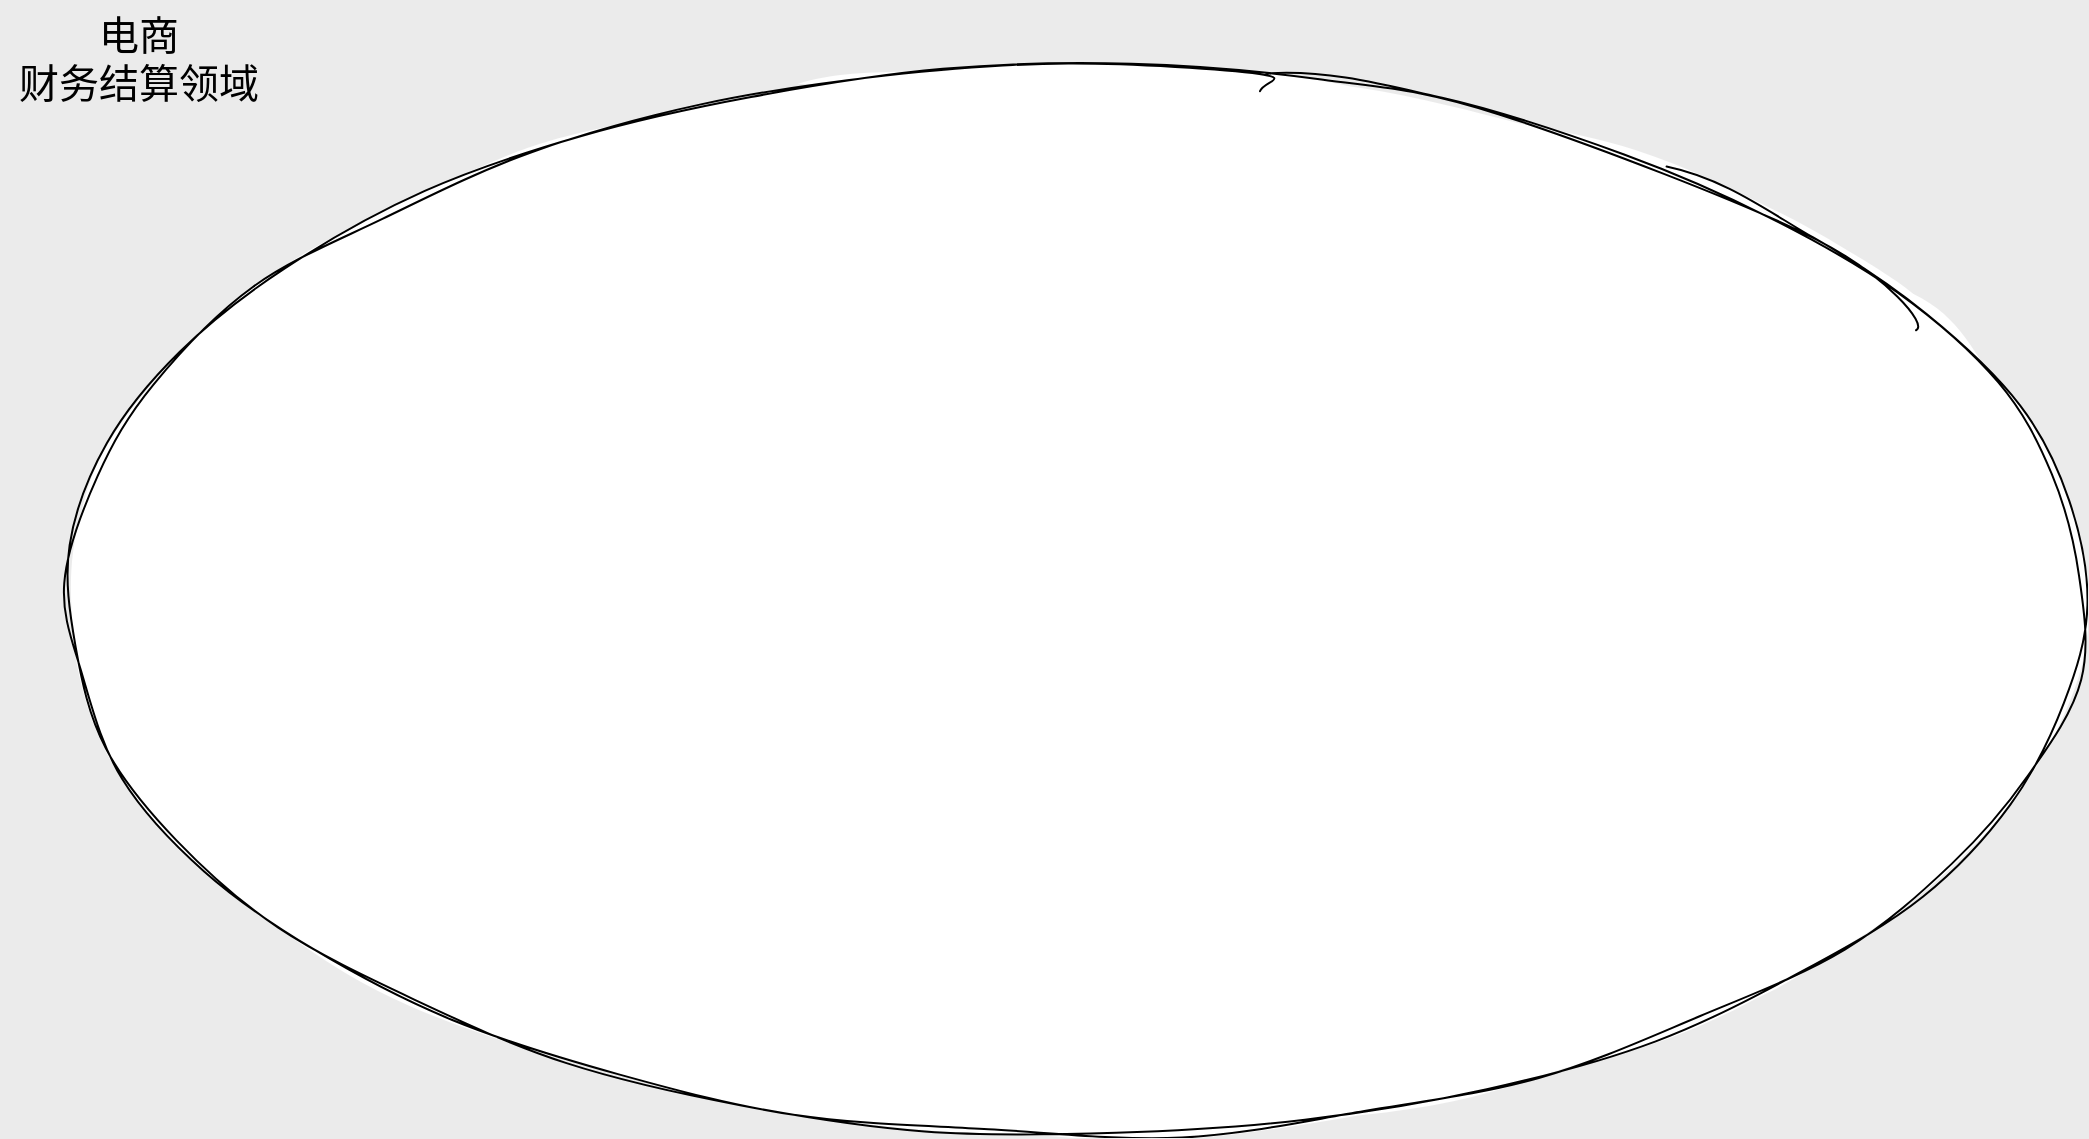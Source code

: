 <mxfile version="20.7.4" type="device"><diagram name="领域建模" id="RY4ej_nGTn9W6312yKbH"><mxGraphModel dx="2774" dy="2048" grid="0" gridSize="10" guides="1" tooltips="1" connect="1" arrows="1" fold="1" page="0" pageScale="1" pageWidth="1654" pageHeight="1169" background="#EBEBEB" math="0" shadow="0"><root><mxCell id="0"/><mxCell id="1" parent="0"/><mxCell id="zlayike4Tu4GxKMmsmBA-1" value="" style="ellipse;whiteSpace=wrap;html=1;sketch=1;hachureGap=4;jiggle=2;curveFitting=1;fontFamily=Architects Daughter;fontSource=https%3A%2F%2Ffonts.googleapis.com%2Fcss%3Ffamily%3DArchitects%2BDaughter;fontSize=20;" parent="1" vertex="1"><mxGeometry x="-351" y="-97" width="1009" height="535" as="geometry"/></mxCell><mxCell id="zlayike4Tu4GxKMmsmBA-30" value="电商&lt;br&gt;财务结算领域" style="text;html=1;align=center;verticalAlign=middle;resizable=0;points=[];autosize=1;strokeColor=none;fillColor=none;fontSize=20;fontFamily=Architects Daughter;" parent="1" vertex="1"><mxGeometry x="-385" y="-130" width="138" height="60" as="geometry"/></mxCell></root></mxGraphModel></diagram></mxfile>